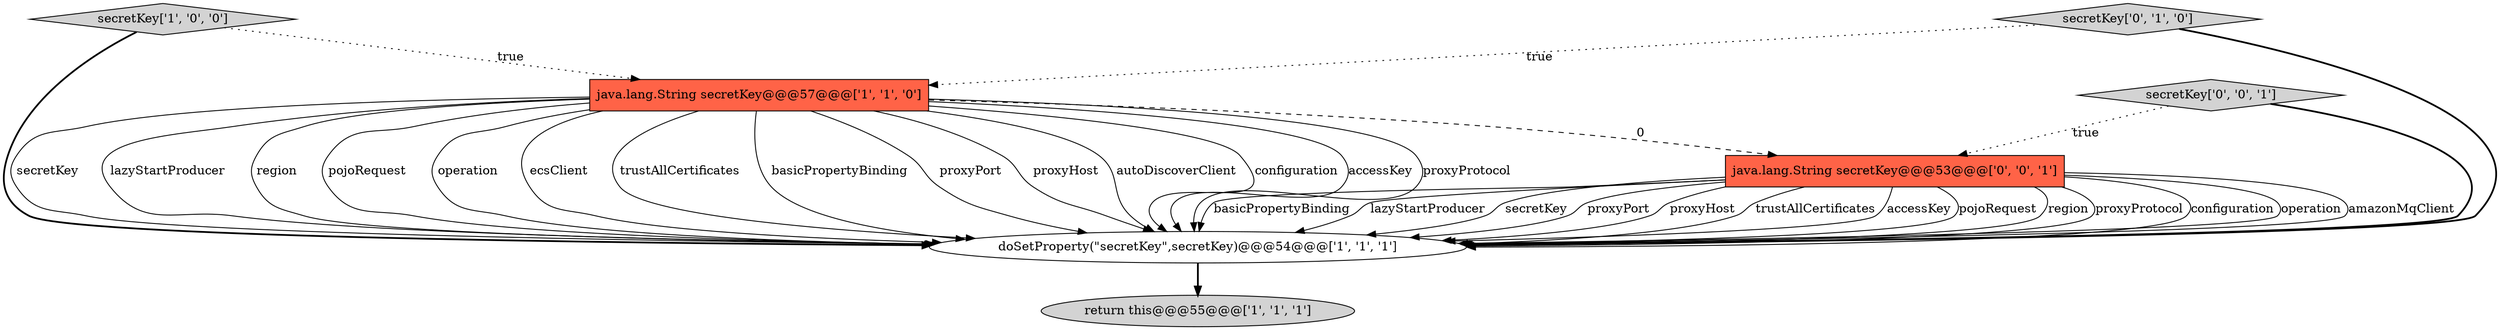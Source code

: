 digraph {
1 [style = filled, label = "secretKey['1', '0', '0']", fillcolor = lightgray, shape = diamond image = "AAA0AAABBB1BBB"];
2 [style = filled, label = "doSetProperty(\"secretKey\",secretKey)@@@54@@@['1', '1', '1']", fillcolor = white, shape = ellipse image = "AAA0AAABBB1BBB"];
5 [style = filled, label = "java.lang.String secretKey@@@53@@@['0', '0', '1']", fillcolor = tomato, shape = box image = "AAA0AAABBB3BBB"];
3 [style = filled, label = "return this@@@55@@@['1', '1', '1']", fillcolor = lightgray, shape = ellipse image = "AAA0AAABBB1BBB"];
6 [style = filled, label = "secretKey['0', '0', '1']", fillcolor = lightgray, shape = diamond image = "AAA0AAABBB3BBB"];
4 [style = filled, label = "secretKey['0', '1', '0']", fillcolor = lightgray, shape = diamond image = "AAA0AAABBB2BBB"];
0 [style = filled, label = "java.lang.String secretKey@@@57@@@['1', '1', '0']", fillcolor = tomato, shape = box image = "AAA0AAABBB1BBB"];
5->2 [style = solid, label="basicPropertyBinding"];
0->2 [style = solid, label="secretKey"];
5->2 [style = solid, label="lazyStartProducer"];
0->5 [style = dashed, label="0"];
0->2 [style = solid, label="lazyStartProducer"];
0->2 [style = solid, label="region"];
5->2 [style = solid, label="secretKey"];
2->3 [style = bold, label=""];
4->0 [style = dotted, label="true"];
5->2 [style = solid, label="proxyPort"];
0->2 [style = solid, label="pojoRequest"];
5->2 [style = solid, label="proxyHost"];
0->2 [style = solid, label="operation"];
4->2 [style = bold, label=""];
0->2 [style = solid, label="ecsClient"];
5->2 [style = solid, label="trustAllCertificates"];
0->2 [style = solid, label="trustAllCertificates"];
0->2 [style = solid, label="basicPropertyBinding"];
6->2 [style = bold, label=""];
6->5 [style = dotted, label="true"];
0->2 [style = solid, label="proxyPort"];
0->2 [style = solid, label="proxyHost"];
5->2 [style = solid, label="accessKey"];
5->2 [style = solid, label="pojoRequest"];
0->2 [style = solid, label="autoDiscoverClient"];
1->2 [style = bold, label=""];
1->0 [style = dotted, label="true"];
5->2 [style = solid, label="region"];
5->2 [style = solid, label="proxyProtocol"];
5->2 [style = solid, label="configuration"];
5->2 [style = solid, label="operation"];
0->2 [style = solid, label="configuration"];
5->2 [style = solid, label="amazonMqClient"];
0->2 [style = solid, label="accessKey"];
0->2 [style = solid, label="proxyProtocol"];
}
